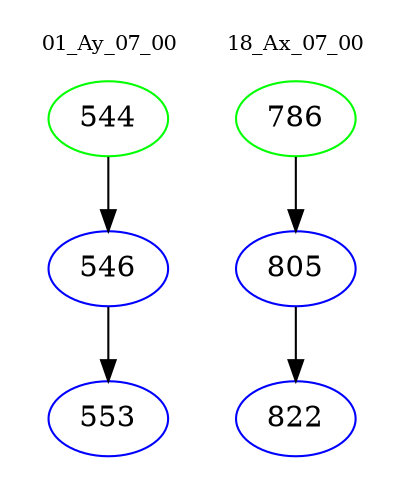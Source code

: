 digraph{
subgraph cluster_0 {
color = white
label = "01_Ay_07_00";
fontsize=10;
T0_544 [label="544", color="green"]
T0_544 -> T0_546 [color="black"]
T0_546 [label="546", color="blue"]
T0_546 -> T0_553 [color="black"]
T0_553 [label="553", color="blue"]
}
subgraph cluster_1 {
color = white
label = "18_Ax_07_00";
fontsize=10;
T1_786 [label="786", color="green"]
T1_786 -> T1_805 [color="black"]
T1_805 [label="805", color="blue"]
T1_805 -> T1_822 [color="black"]
T1_822 [label="822", color="blue"]
}
}
